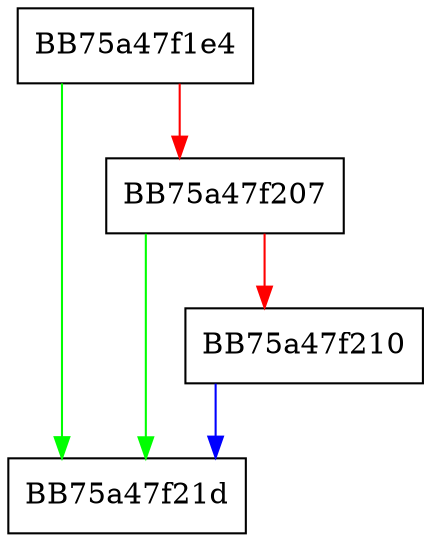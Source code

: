 digraph reserve {
  node [shape="box"];
  graph [splines=ortho];
  BB75a47f1e4 -> BB75a47f21d [color="green"];
  BB75a47f1e4 -> BB75a47f207 [color="red"];
  BB75a47f207 -> BB75a47f21d [color="green"];
  BB75a47f207 -> BB75a47f210 [color="red"];
  BB75a47f210 -> BB75a47f21d [color="blue"];
}